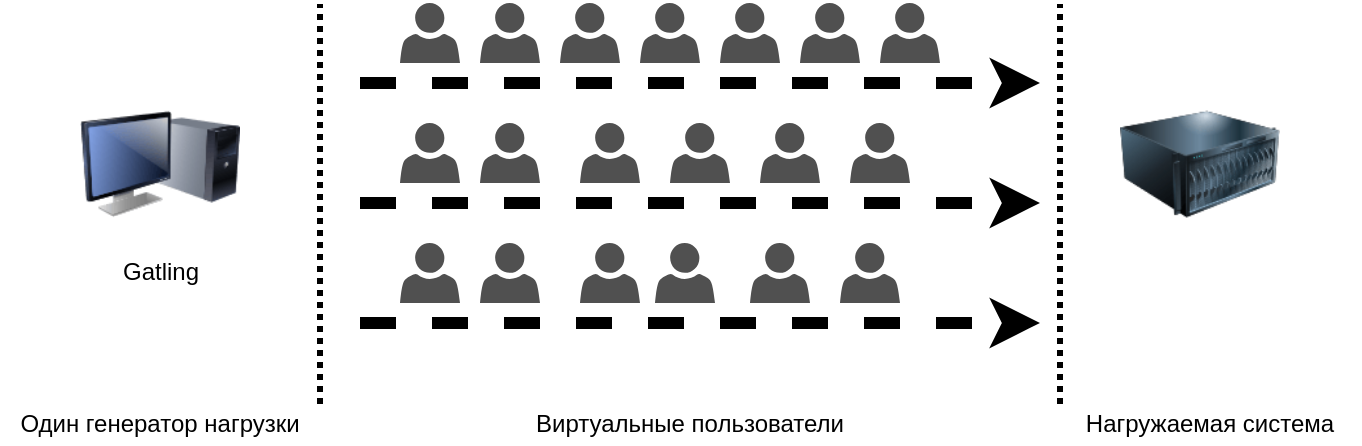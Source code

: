 <mxfile version="10.9.8" type="device"><diagram id="8VBn6w-0svqob_fmhWc_" name="Page-1"><mxGraphModel dx="981" dy="526" grid="1" gridSize="10" guides="1" tooltips="1" connect="1" arrows="1" fold="1" page="1" pageScale="1" pageWidth="827" pageHeight="1169" math="0" shadow="0"><root><mxCell id="0"/><mxCell id="1" parent="0"/><mxCell id="W2MFMoa2dw9zFyK_WUtm-1" value="Gatling&lt;br&gt;" style="image;html=1;labelBackgroundColor=#ffffff;image=img/lib/clip_art/computers/Monitor_Tower_128x128.png" vertex="1" parent="1"><mxGeometry x="40" y="280" width="80" height="80" as="geometry"/></mxCell><mxCell id="W2MFMoa2dw9zFyK_WUtm-4" value="" style="endArrow=classic;html=1;strokeWidth=6;dashed=1;" edge="1" parent="1"><mxGeometry width="50" height="50" relative="1" as="geometry"><mxPoint x="180" y="279.5" as="sourcePoint"/><mxPoint x="520" y="279.5" as="targetPoint"/></mxGeometry></mxCell><mxCell id="W2MFMoa2dw9zFyK_WUtm-5" value="" style="endArrow=classic;html=1;strokeWidth=6;dashed=1;" edge="1" parent="1"><mxGeometry width="50" height="50" relative="1" as="geometry"><mxPoint x="180" y="339.5" as="sourcePoint"/><mxPoint x="520" y="339.5" as="targetPoint"/></mxGeometry></mxCell><mxCell id="W2MFMoa2dw9zFyK_WUtm-6" value="" style="endArrow=classic;html=1;strokeWidth=6;dashed=1;" edge="1" parent="1"><mxGeometry width="50" height="50" relative="1" as="geometry"><mxPoint x="180" y="399.5" as="sourcePoint"/><mxPoint x="520" y="399.5" as="targetPoint"/></mxGeometry></mxCell><mxCell id="W2MFMoa2dw9zFyK_WUtm-8" value="" style="pointerEvents=1;shadow=0;dashed=0;html=1;strokeColor=none;fillColor=#505050;labelPosition=center;verticalLabelPosition=bottom;verticalAlign=top;outlineConnect=0;align=center;shape=mxgraph.office.users.user;" vertex="1" parent="1"><mxGeometry x="200" y="239.5" width="30" height="30" as="geometry"/></mxCell><mxCell id="W2MFMoa2dw9zFyK_WUtm-9" value="" style="pointerEvents=1;shadow=0;dashed=0;html=1;strokeColor=none;fillColor=#505050;labelPosition=center;verticalLabelPosition=bottom;verticalAlign=top;outlineConnect=0;align=center;shape=mxgraph.office.users.user;" vertex="1" parent="1"><mxGeometry x="240" y="239.5" width="30" height="30" as="geometry"/></mxCell><mxCell id="W2MFMoa2dw9zFyK_WUtm-10" value="" style="pointerEvents=1;shadow=0;dashed=0;html=1;strokeColor=none;fillColor=#505050;labelPosition=center;verticalLabelPosition=bottom;verticalAlign=top;outlineConnect=0;align=center;shape=mxgraph.office.users.user;" vertex="1" parent="1"><mxGeometry x="280" y="239.5" width="30" height="30" as="geometry"/></mxCell><mxCell id="W2MFMoa2dw9zFyK_WUtm-11" value="" style="pointerEvents=1;shadow=0;dashed=0;html=1;strokeColor=none;fillColor=#505050;labelPosition=center;verticalLabelPosition=bottom;verticalAlign=top;outlineConnect=0;align=center;shape=mxgraph.office.users.user;" vertex="1" parent="1"><mxGeometry x="320" y="239.5" width="30" height="30" as="geometry"/></mxCell><mxCell id="W2MFMoa2dw9zFyK_WUtm-12" value="" style="pointerEvents=1;shadow=0;dashed=0;html=1;strokeColor=none;fillColor=#505050;labelPosition=center;verticalLabelPosition=bottom;verticalAlign=top;outlineConnect=0;align=center;shape=mxgraph.office.users.user;" vertex="1" parent="1"><mxGeometry x="360" y="239.5" width="30" height="30" as="geometry"/></mxCell><mxCell id="W2MFMoa2dw9zFyK_WUtm-13" value="" style="pointerEvents=1;shadow=0;dashed=0;html=1;strokeColor=none;fillColor=#505050;labelPosition=center;verticalLabelPosition=bottom;verticalAlign=top;outlineConnect=0;align=center;shape=mxgraph.office.users.user;" vertex="1" parent="1"><mxGeometry x="400" y="239.5" width="30" height="30" as="geometry"/></mxCell><mxCell id="W2MFMoa2dw9zFyK_WUtm-14" value="" style="pointerEvents=1;shadow=0;dashed=0;html=1;strokeColor=none;fillColor=#505050;labelPosition=center;verticalLabelPosition=bottom;verticalAlign=top;outlineConnect=0;align=center;shape=mxgraph.office.users.user;" vertex="1" parent="1"><mxGeometry x="440" y="239.5" width="30" height="30" as="geometry"/></mxCell><mxCell id="W2MFMoa2dw9zFyK_WUtm-15" value="" style="pointerEvents=1;shadow=0;dashed=0;html=1;strokeColor=none;fillColor=#505050;labelPosition=center;verticalLabelPosition=bottom;verticalAlign=top;outlineConnect=0;align=center;shape=mxgraph.office.users.user;" vertex="1" parent="1"><mxGeometry x="200" y="299.5" width="30" height="30" as="geometry"/></mxCell><mxCell id="W2MFMoa2dw9zFyK_WUtm-16" value="" style="pointerEvents=1;shadow=0;dashed=0;html=1;strokeColor=none;fillColor=#505050;labelPosition=center;verticalLabelPosition=bottom;verticalAlign=top;outlineConnect=0;align=center;shape=mxgraph.office.users.user;" vertex="1" parent="1"><mxGeometry x="240" y="299.5" width="30" height="30" as="geometry"/></mxCell><mxCell id="W2MFMoa2dw9zFyK_WUtm-17" value="" style="pointerEvents=1;shadow=0;dashed=0;html=1;strokeColor=none;fillColor=#505050;labelPosition=center;verticalLabelPosition=bottom;verticalAlign=top;outlineConnect=0;align=center;shape=mxgraph.office.users.user;" vertex="1" parent="1"><mxGeometry x="290" y="299.5" width="30" height="30" as="geometry"/></mxCell><mxCell id="W2MFMoa2dw9zFyK_WUtm-18" value="" style="pointerEvents=1;shadow=0;dashed=0;html=1;strokeColor=none;fillColor=#505050;labelPosition=center;verticalLabelPosition=bottom;verticalAlign=top;outlineConnect=0;align=center;shape=mxgraph.office.users.user;" vertex="1" parent="1"><mxGeometry x="335" y="299.5" width="30" height="30" as="geometry"/></mxCell><mxCell id="W2MFMoa2dw9zFyK_WUtm-19" value="" style="pointerEvents=1;shadow=0;dashed=0;html=1;strokeColor=none;fillColor=#505050;labelPosition=center;verticalLabelPosition=bottom;verticalAlign=top;outlineConnect=0;align=center;shape=mxgraph.office.users.user;" vertex="1" parent="1"><mxGeometry x="380" y="299.5" width="30" height="30" as="geometry"/></mxCell><mxCell id="W2MFMoa2dw9zFyK_WUtm-20" value="" style="pointerEvents=1;shadow=0;dashed=0;html=1;strokeColor=none;fillColor=#505050;labelPosition=center;verticalLabelPosition=bottom;verticalAlign=top;outlineConnect=0;align=center;shape=mxgraph.office.users.user;" vertex="1" parent="1"><mxGeometry x="425" y="299.5" width="30" height="30" as="geometry"/></mxCell><mxCell id="W2MFMoa2dw9zFyK_WUtm-22" value="" style="pointerEvents=1;shadow=0;dashed=0;html=1;strokeColor=none;fillColor=#505050;labelPosition=center;verticalLabelPosition=bottom;verticalAlign=top;outlineConnect=0;align=center;shape=mxgraph.office.users.user;" vertex="1" parent="1"><mxGeometry x="200" y="359.5" width="30" height="30" as="geometry"/></mxCell><mxCell id="W2MFMoa2dw9zFyK_WUtm-23" value="" style="pointerEvents=1;shadow=0;dashed=0;html=1;strokeColor=none;fillColor=#505050;labelPosition=center;verticalLabelPosition=bottom;verticalAlign=top;outlineConnect=0;align=center;shape=mxgraph.office.users.user;" vertex="1" parent="1"><mxGeometry x="240" y="359.5" width="30" height="30" as="geometry"/></mxCell><mxCell id="W2MFMoa2dw9zFyK_WUtm-24" value="" style="pointerEvents=1;shadow=0;dashed=0;html=1;strokeColor=none;fillColor=#505050;labelPosition=center;verticalLabelPosition=bottom;verticalAlign=top;outlineConnect=0;align=center;shape=mxgraph.office.users.user;" vertex="1" parent="1"><mxGeometry x="290" y="359.5" width="30" height="30" as="geometry"/></mxCell><mxCell id="W2MFMoa2dw9zFyK_WUtm-25" value="" style="pointerEvents=1;shadow=0;dashed=0;html=1;strokeColor=none;fillColor=#505050;labelPosition=center;verticalLabelPosition=bottom;verticalAlign=top;outlineConnect=0;align=center;shape=mxgraph.office.users.user;" vertex="1" parent="1"><mxGeometry x="327.5" y="359.5" width="30" height="30" as="geometry"/></mxCell><mxCell id="W2MFMoa2dw9zFyK_WUtm-26" value="" style="pointerEvents=1;shadow=0;dashed=0;html=1;strokeColor=none;fillColor=#505050;labelPosition=center;verticalLabelPosition=bottom;verticalAlign=top;outlineConnect=0;align=center;shape=mxgraph.office.users.user;" vertex="1" parent="1"><mxGeometry x="375" y="359.5" width="30" height="30" as="geometry"/></mxCell><mxCell id="W2MFMoa2dw9zFyK_WUtm-27" value="" style="pointerEvents=1;shadow=0;dashed=0;html=1;strokeColor=none;fillColor=#505050;labelPosition=center;verticalLabelPosition=bottom;verticalAlign=top;outlineConnect=0;align=center;shape=mxgraph.office.users.user;" vertex="1" parent="1"><mxGeometry x="420" y="359.5" width="30" height="30" as="geometry"/></mxCell><mxCell id="W2MFMoa2dw9zFyK_WUtm-39" value="" style="image;html=1;labelBackgroundColor=#ffffff;image=img/lib/clip_art/computers/Server_128x128.png" vertex="1" parent="1"><mxGeometry x="560" y="280" width="80" height="80" as="geometry"/></mxCell><mxCell id="W2MFMoa2dw9zFyK_WUtm-40" value="" style="endArrow=none;dashed=1;html=1;strokeWidth=3;dashPattern=1 1;" edge="1" parent="1"><mxGeometry width="50" height="50" relative="1" as="geometry"><mxPoint x="160" y="440" as="sourcePoint"/><mxPoint x="160" y="240" as="targetPoint"/></mxGeometry></mxCell><mxCell id="W2MFMoa2dw9zFyK_WUtm-41" value="" style="endArrow=none;dashed=1;html=1;strokeWidth=3;dashPattern=1 1;" edge="1" parent="1"><mxGeometry width="50" height="50" relative="1" as="geometry"><mxPoint x="530" y="440.0" as="sourcePoint"/><mxPoint x="530" y="240" as="targetPoint"/></mxGeometry></mxCell><mxCell id="W2MFMoa2dw9zFyK_WUtm-42" value="Виртуальные пользователи" style="text;html=1;strokeColor=none;fillColor=none;align=center;verticalAlign=middle;whiteSpace=wrap;rounded=0;" vertex="1" parent="1"><mxGeometry x="160" y="440" width="370" height="20" as="geometry"/></mxCell><mxCell id="W2MFMoa2dw9zFyK_WUtm-43" value="&lt;span style=&quot;white-space: nowrap ; background-color: rgb(255 , 255 , 255)&quot;&gt;Один генератор нагрузки&lt;/span&gt;" style="text;html=1;strokeColor=none;fillColor=none;align=center;verticalAlign=middle;whiteSpace=wrap;rounded=0;" vertex="1" parent="1"><mxGeometry y="440" width="160" height="20" as="geometry"/></mxCell><mxCell id="W2MFMoa2dw9zFyK_WUtm-44" value="&lt;span style=&quot;white-space: nowrap ; background-color: rgb(255 , 255 , 255)&quot;&gt;Нагружаемая система&lt;/span&gt;" style="text;html=1;strokeColor=none;fillColor=none;align=center;verticalAlign=middle;whiteSpace=wrap;rounded=0;" vertex="1" parent="1"><mxGeometry x="530" y="440" width="150" height="20" as="geometry"/></mxCell></root></mxGraphModel></diagram></mxfile>